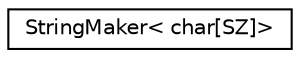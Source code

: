 digraph "Graphical Class Hierarchy"
{
  edge [fontname="Helvetica",fontsize="10",labelfontname="Helvetica",labelfontsize="10"];
  node [fontname="Helvetica",fontsize="10",shape=record];
  rankdir="LR";
  Node1 [label="StringMaker\< char[SZ]\>",height=0.2,width=0.4,color="black", fillcolor="white", style="filled",URL="$structCatch_1_1StringMaker_3_01char[SZ]_4.html"];
}
